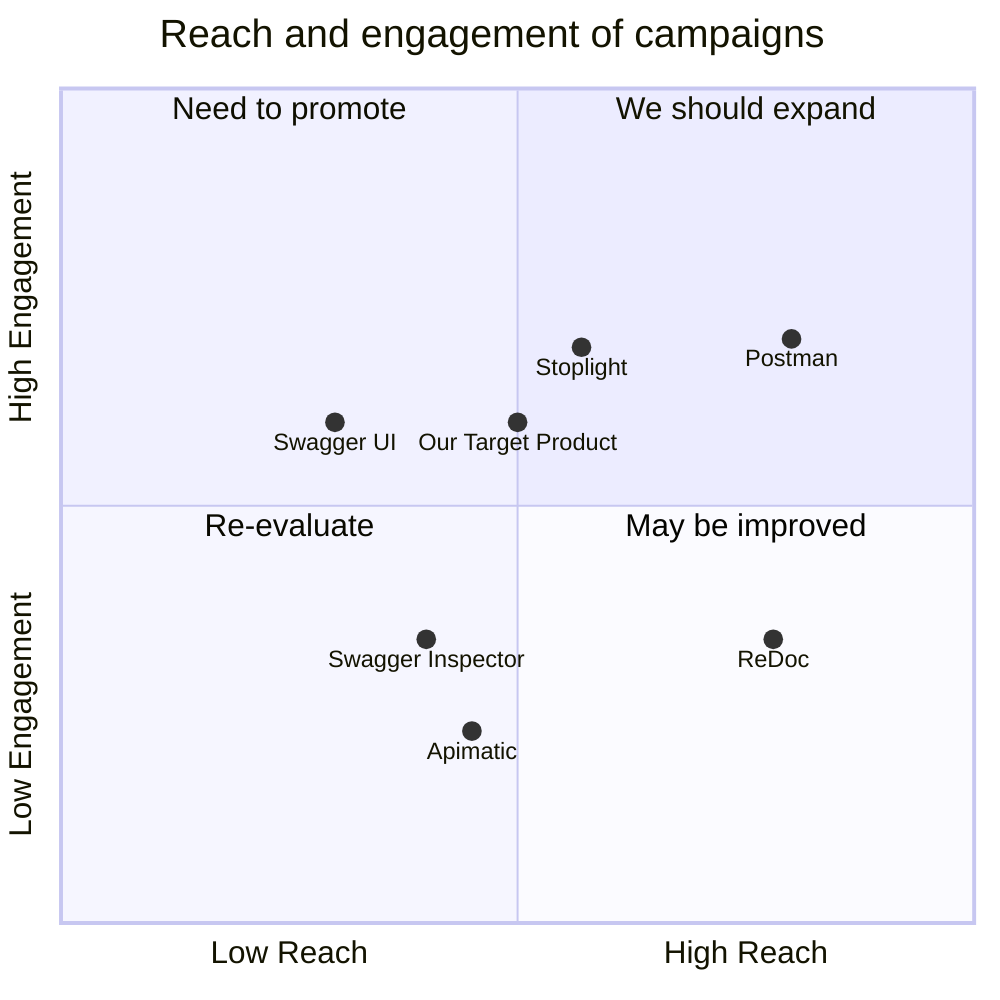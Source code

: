 quadrantChart
    title Reach and engagement of campaigns
    x-axis Low Reach --> High Reach
    y-axis Low Engagement --> High Engagement
    quadrant-1 We should expand
    quadrant-2 Need to promote
    quadrant-3 Re-evaluate
    quadrant-4 May be improved
    "Swagger UI": [0.3, 0.6]
    "Postman": [0.8, 0.7]
    "Apimatic": [0.45, 0.23]
    "Stoplight": [0.57, 0.69]
    "ReDoc": [0.78, 0.34]
    "Swagger Inspector": [0.40, 0.34]
    "Our Target Product": [0.5, 0.6]